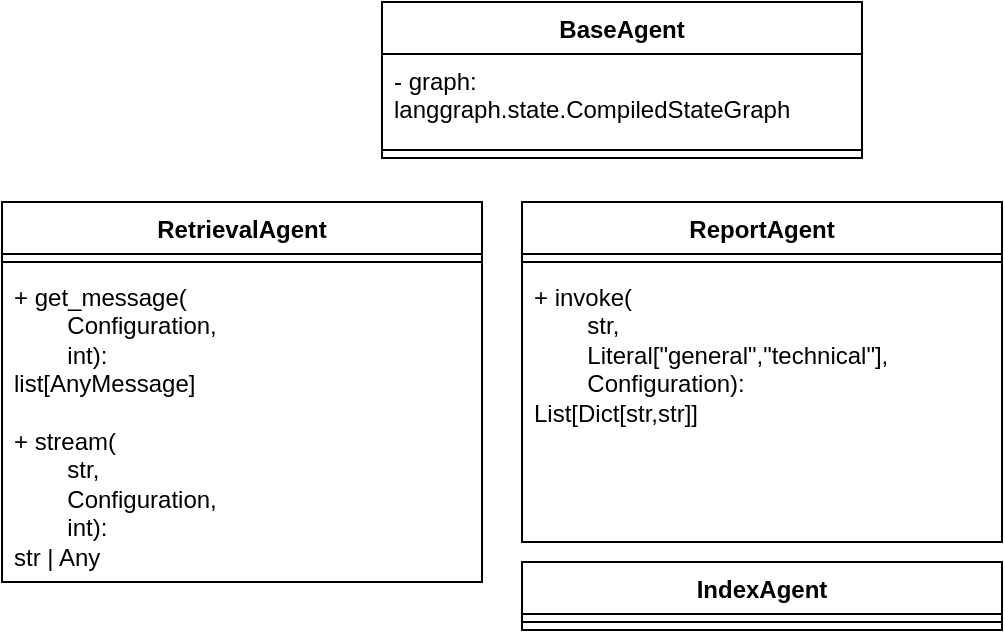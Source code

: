 <mxfile version="28.0.4">
  <diagram name="Page-1" id="-ed2s_i2OCm1u421uDTZ">
    <mxGraphModel dx="655" dy="618" grid="1" gridSize="10" guides="1" tooltips="1" connect="1" arrows="1" fold="1" page="1" pageScale="1" pageWidth="827" pageHeight="1169" math="0" shadow="0">
      <root>
        <mxCell id="0" />
        <mxCell id="1" parent="0" />
        <mxCell id="ADXfEhsZGg0La7iw1zWm-52" value="BaseAgent" style="swimlane;fontStyle=1;align=center;verticalAlign=top;childLayout=stackLayout;horizontal=1;startSize=26;horizontalStack=0;resizeParent=1;resizeParentMax=0;resizeLast=0;collapsible=1;marginBottom=0;whiteSpace=wrap;html=1;" vertex="1" parent="1">
          <mxGeometry x="320" y="80" width="240" height="78" as="geometry" />
        </mxCell>
        <mxCell id="ADXfEhsZGg0La7iw1zWm-53" value="- graph: langgraph.state.CompiledStateGraph" style="text;strokeColor=none;fillColor=none;align=left;verticalAlign=top;spacingLeft=4;spacingRight=4;overflow=hidden;rotatable=0;points=[[0,0.5],[1,0.5]];portConstraint=eastwest;whiteSpace=wrap;html=1;" vertex="1" parent="ADXfEhsZGg0La7iw1zWm-52">
          <mxGeometry y="26" width="240" height="44" as="geometry" />
        </mxCell>
        <mxCell id="ADXfEhsZGg0La7iw1zWm-54" value="" style="line;strokeWidth=1;fillColor=none;align=left;verticalAlign=middle;spacingTop=-1;spacingLeft=3;spacingRight=3;rotatable=0;labelPosition=right;points=[];portConstraint=eastwest;strokeColor=inherit;" vertex="1" parent="ADXfEhsZGg0La7iw1zWm-52">
          <mxGeometry y="70" width="240" height="8" as="geometry" />
        </mxCell>
        <mxCell id="ADXfEhsZGg0La7iw1zWm-56" value="RetrievalAgent" style="swimlane;fontStyle=1;align=center;verticalAlign=top;childLayout=stackLayout;horizontal=1;startSize=26;horizontalStack=0;resizeParent=1;resizeParentMax=0;resizeLast=0;collapsible=1;marginBottom=0;whiteSpace=wrap;html=1;" vertex="1" parent="1">
          <mxGeometry x="130" y="180" width="240" height="190" as="geometry" />
        </mxCell>
        <mxCell id="ADXfEhsZGg0La7iw1zWm-58" value="" style="line;strokeWidth=1;fillColor=none;align=left;verticalAlign=middle;spacingTop=-1;spacingLeft=3;spacingRight=3;rotatable=0;labelPosition=right;points=[];portConstraint=eastwest;strokeColor=inherit;" vertex="1" parent="ADXfEhsZGg0La7iw1zWm-56">
          <mxGeometry y="26" width="240" height="8" as="geometry" />
        </mxCell>
        <mxCell id="ADXfEhsZGg0La7iw1zWm-59" value="&lt;div&gt;+ get_message(&lt;/div&gt;&lt;div&gt;&lt;span style=&quot;white-space: pre;&quot;&gt;&#x9;&lt;/span&gt;Configuration,&lt;/div&gt;&lt;div&gt;&lt;span style=&quot;white-space: pre;&quot;&gt;&#x9;&lt;/span&gt;int):&lt;/div&gt;&lt;div&gt;list[AnyMessage]&lt;/div&gt;&lt;div&gt;&lt;br&gt;&lt;/div&gt;&lt;div&gt;+ stream(&lt;/div&gt;&lt;div&gt;&lt;span style=&quot;white-space: pre;&quot;&gt;&#x9;&lt;/span&gt;str,&lt;/div&gt;&lt;div&gt;&lt;span style=&quot;white-space: pre;&quot;&gt;&#x9;&lt;/span&gt;Configuration,&lt;/div&gt;&lt;div&gt;&lt;span style=&quot;white-space: pre;&quot;&gt;&#x9;&lt;/span&gt;int):&lt;/div&gt;&lt;div&gt;str | Any&lt;/div&gt;" style="text;strokeColor=none;fillColor=none;align=left;verticalAlign=top;spacingLeft=4;spacingRight=4;overflow=hidden;rotatable=0;points=[[0,0.5],[1,0.5]];portConstraint=eastwest;whiteSpace=wrap;html=1;" vertex="1" parent="ADXfEhsZGg0La7iw1zWm-56">
          <mxGeometry y="34" width="240" height="156" as="geometry" />
        </mxCell>
        <mxCell id="ADXfEhsZGg0La7iw1zWm-60" value="ReportAgent" style="swimlane;fontStyle=1;align=center;verticalAlign=top;childLayout=stackLayout;horizontal=1;startSize=26;horizontalStack=0;resizeParent=1;resizeParentMax=0;resizeLast=0;collapsible=1;marginBottom=0;whiteSpace=wrap;html=1;" vertex="1" parent="1">
          <mxGeometry x="390" y="180" width="240" height="170" as="geometry" />
        </mxCell>
        <mxCell id="ADXfEhsZGg0La7iw1zWm-61" value="" style="line;strokeWidth=1;fillColor=none;align=left;verticalAlign=middle;spacingTop=-1;spacingLeft=3;spacingRight=3;rotatable=0;labelPosition=right;points=[];portConstraint=eastwest;strokeColor=inherit;" vertex="1" parent="ADXfEhsZGg0La7iw1zWm-60">
          <mxGeometry y="26" width="240" height="8" as="geometry" />
        </mxCell>
        <mxCell id="ADXfEhsZGg0La7iw1zWm-62" value="&lt;div&gt;+ invoke(&lt;/div&gt;&lt;div&gt;&lt;span style=&quot;white-space: pre;&quot;&gt;&#x9;&lt;/span&gt;str,&lt;/div&gt;&lt;div&gt;&lt;span style=&quot;white-space: pre;&quot;&gt;&#x9;&lt;/span&gt;Literal[&quot;general&quot;,&quot;technical&quot;],&lt;/div&gt;&lt;div&gt;&lt;span style=&quot;white-space: pre;&quot;&gt;&#x9;&lt;/span&gt;Configuration):&lt;/div&gt;&lt;div&gt;List[Dict[str,str]]&lt;/div&gt;" style="text;strokeColor=none;fillColor=none;align=left;verticalAlign=top;spacingLeft=4;spacingRight=4;overflow=hidden;rotatable=0;points=[[0,0.5],[1,0.5]];portConstraint=eastwest;whiteSpace=wrap;html=1;" vertex="1" parent="ADXfEhsZGg0La7iw1zWm-60">
          <mxGeometry y="34" width="240" height="136" as="geometry" />
        </mxCell>
        <mxCell id="ADXfEhsZGg0La7iw1zWm-63" value="IndexAgent" style="swimlane;fontStyle=1;align=center;verticalAlign=top;childLayout=stackLayout;horizontal=1;startSize=26;horizontalStack=0;resizeParent=1;resizeParentMax=0;resizeLast=0;collapsible=1;marginBottom=0;whiteSpace=wrap;html=1;" vertex="1" parent="1">
          <mxGeometry x="390" y="360" width="240" height="34" as="geometry" />
        </mxCell>
        <mxCell id="ADXfEhsZGg0La7iw1zWm-64" value="" style="line;strokeWidth=1;fillColor=none;align=left;verticalAlign=middle;spacingTop=-1;spacingLeft=3;spacingRight=3;rotatable=0;labelPosition=right;points=[];portConstraint=eastwest;strokeColor=inherit;" vertex="1" parent="ADXfEhsZGg0La7iw1zWm-63">
          <mxGeometry y="26" width="240" height="8" as="geometry" />
        </mxCell>
      </root>
    </mxGraphModel>
  </diagram>
</mxfile>
